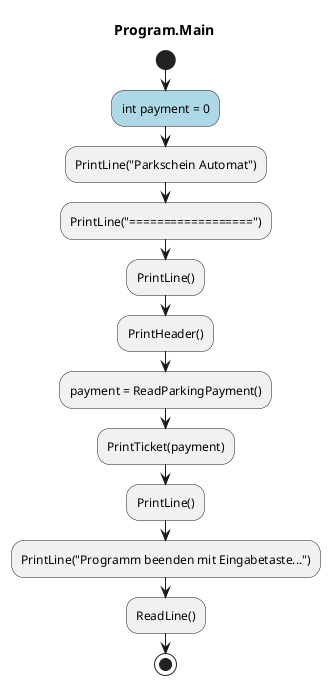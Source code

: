 @startuml Program.Main
title Program.Main
start
#LightBlue:int payment = 0;
:PrintLine("Parkschein Automat");
:PrintLine("==================");
:PrintLine();
:PrintHeader();
:payment = ReadParkingPayment();
:PrintTicket(payment);
:PrintLine();
:PrintLine("Programm beenden mit Eingabetaste...");
:ReadLine();
stop
@enduml
